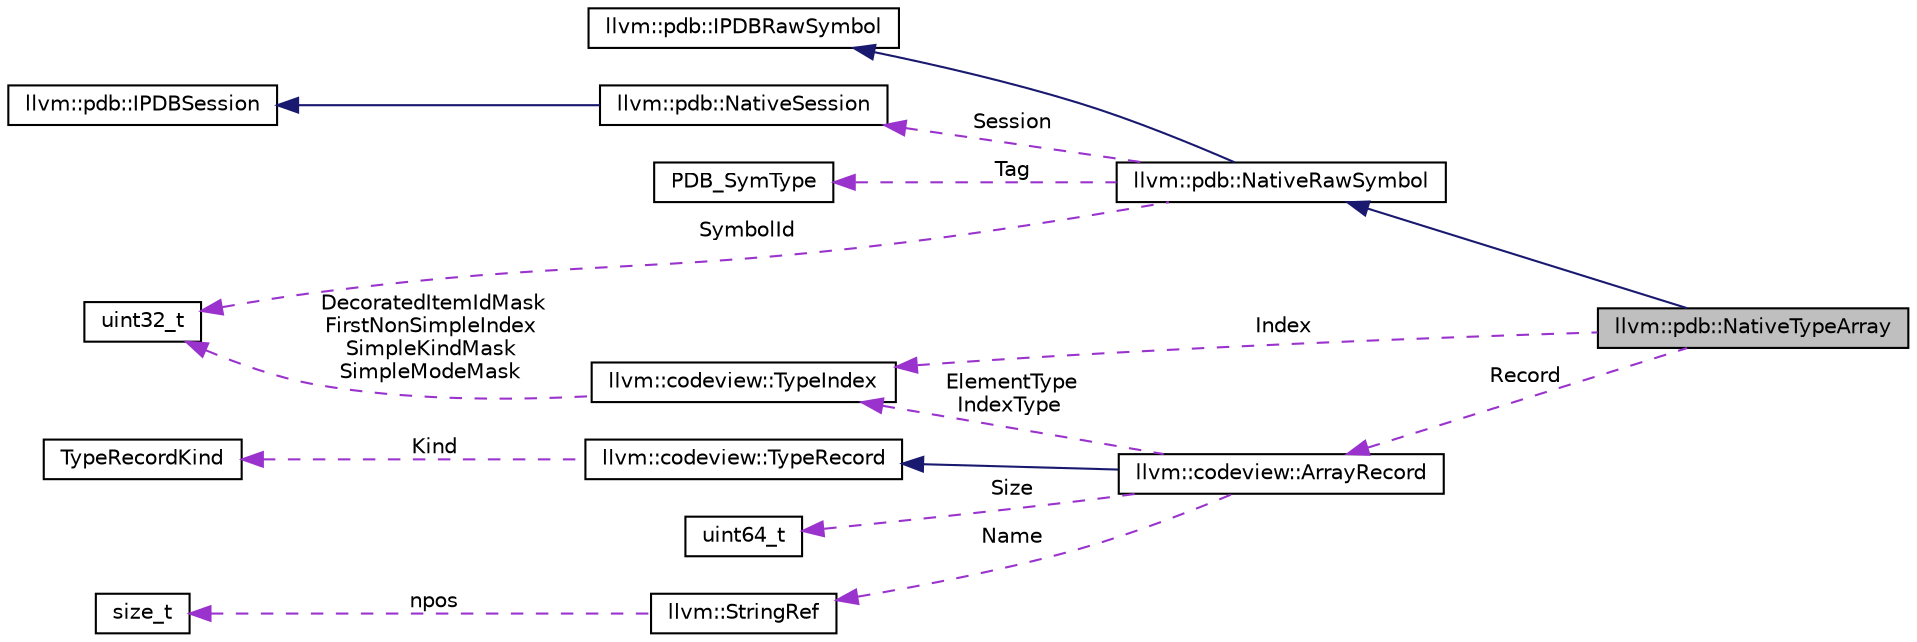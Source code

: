 digraph "llvm::pdb::NativeTypeArray"
{
 // LATEX_PDF_SIZE
  bgcolor="transparent";
  edge [fontname="Helvetica",fontsize="10",labelfontname="Helvetica",labelfontsize="10"];
  node [fontname="Helvetica",fontsize="10",shape="box"];
  rankdir="LR";
  Node1 [label="llvm::pdb::NativeTypeArray",height=0.2,width=0.4,color="black", fillcolor="grey75", style="filled", fontcolor="black",tooltip=" "];
  Node2 -> Node1 [dir="back",color="midnightblue",fontsize="10",style="solid",fontname="Helvetica"];
  Node2 [label="llvm::pdb::NativeRawSymbol",height=0.2,width=0.4,color="black",URL="$classllvm_1_1pdb_1_1NativeRawSymbol.html",tooltip=" "];
  Node3 -> Node2 [dir="back",color="midnightblue",fontsize="10",style="solid",fontname="Helvetica"];
  Node3 [label="llvm::pdb::IPDBRawSymbol",height=0.2,width=0.4,color="black",URL="$classllvm_1_1pdb_1_1IPDBRawSymbol.html",tooltip="IPDBRawSymbol defines an interface used to represent an arbitrary symbol."];
  Node4 -> Node2 [dir="back",color="darkorchid3",fontsize="10",style="dashed",label=" Session" ,fontname="Helvetica"];
  Node4 [label="llvm::pdb::NativeSession",height=0.2,width=0.4,color="black",URL="$classllvm_1_1pdb_1_1NativeSession.html",tooltip=" "];
  Node5 -> Node4 [dir="back",color="midnightblue",fontsize="10",style="solid",fontname="Helvetica"];
  Node5 [label="llvm::pdb::IPDBSession",height=0.2,width=0.4,color="black",URL="$classllvm_1_1pdb_1_1IPDBSession.html",tooltip="IPDBSession defines an interface used to provide a context for querying debug information from a debu..."];
  Node6 -> Node2 [dir="back",color="darkorchid3",fontsize="10",style="dashed",label=" Tag" ,fontname="Helvetica"];
  Node6 [label="PDB_SymType",height=0.2,width=0.4,color="black",tooltip=" "];
  Node7 -> Node2 [dir="back",color="darkorchid3",fontsize="10",style="dashed",label=" SymbolId" ,fontname="Helvetica"];
  Node7 [label="uint32_t",height=0.2,width=0.4,color="black",URL="$classuint32__t.html",tooltip=" "];
  Node8 -> Node1 [dir="back",color="darkorchid3",fontsize="10",style="dashed",label=" Record" ,fontname="Helvetica"];
  Node8 [label="llvm::codeview::ArrayRecord",height=0.2,width=0.4,color="black",URL="$classllvm_1_1codeview_1_1ArrayRecord.html",tooltip=" "];
  Node9 -> Node8 [dir="back",color="midnightblue",fontsize="10",style="solid",fontname="Helvetica"];
  Node9 [label="llvm::codeview::TypeRecord",height=0.2,width=0.4,color="black",URL="$classllvm_1_1codeview_1_1TypeRecord.html",tooltip=" "];
  Node10 -> Node9 [dir="back",color="darkorchid3",fontsize="10",style="dashed",label=" Kind" ,fontname="Helvetica"];
  Node10 [label="TypeRecordKind",height=0.2,width=0.4,color="black",tooltip=" "];
  Node11 -> Node8 [dir="back",color="darkorchid3",fontsize="10",style="dashed",label=" ElementType\nIndexType" ,fontname="Helvetica"];
  Node11 [label="llvm::codeview::TypeIndex",height=0.2,width=0.4,color="black",URL="$classllvm_1_1codeview_1_1TypeIndex.html",tooltip="A 32-bit type reference."];
  Node7 -> Node11 [dir="back",color="darkorchid3",fontsize="10",style="dashed",label=" DecoratedItemIdMask\nFirstNonSimpleIndex\nSimpleKindMask\nSimpleModeMask" ,fontname="Helvetica"];
  Node12 -> Node8 [dir="back",color="darkorchid3",fontsize="10",style="dashed",label=" Size" ,fontname="Helvetica"];
  Node12 [label="uint64_t",height=0.2,width=0.4,color="black",tooltip=" "];
  Node13 -> Node8 [dir="back",color="darkorchid3",fontsize="10",style="dashed",label=" Name" ,fontname="Helvetica"];
  Node13 [label="llvm::StringRef",height=0.2,width=0.4,color="black",URL="$classllvm_1_1StringRef.html",tooltip="StringRef - Represent a constant reference to a string, i.e."];
  Node14 -> Node13 [dir="back",color="darkorchid3",fontsize="10",style="dashed",label=" npos" ,fontname="Helvetica"];
  Node14 [label="size_t",height=0.2,width=0.4,color="black",URL="$classsize__t.html",tooltip=" "];
  Node11 -> Node1 [dir="back",color="darkorchid3",fontsize="10",style="dashed",label=" Index" ,fontname="Helvetica"];
}
